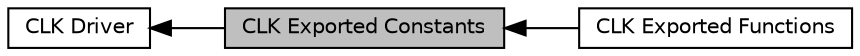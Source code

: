 digraph "CLK Exported Constants"
{
  edge [fontname="Helvetica",fontsize="10",labelfontname="Helvetica",labelfontsize="10"];
  node [fontname="Helvetica",fontsize="10",shape=box];
  rankdir=LR;
  Node2 [label="CLK Driver",height=0.2,width=0.4,color="black", fillcolor="white", style="filled",URL="$d3/d0b/group___n_a_n_o100___c_l_k___driver.html",tooltip=" "];
  Node1 [label="CLK Exported Constants",height=0.2,width=0.4,color="black", fillcolor="grey75", style="filled", fontcolor="black",tooltip=" "];
  Node3 [label="CLK Exported Functions",height=0.2,width=0.4,color="black", fillcolor="white", style="filled",URL="$d7/d42/group___n_a_n_o100___c_l_k___e_x_p_o_r_t_e_d___f_u_n_c_t_i_o_n_s.html",tooltip=" "];
  Node2->Node1 [shape=plaintext, dir="back", style="solid"];
  Node1->Node3 [shape=plaintext, dir="back", style="solid"];
}

